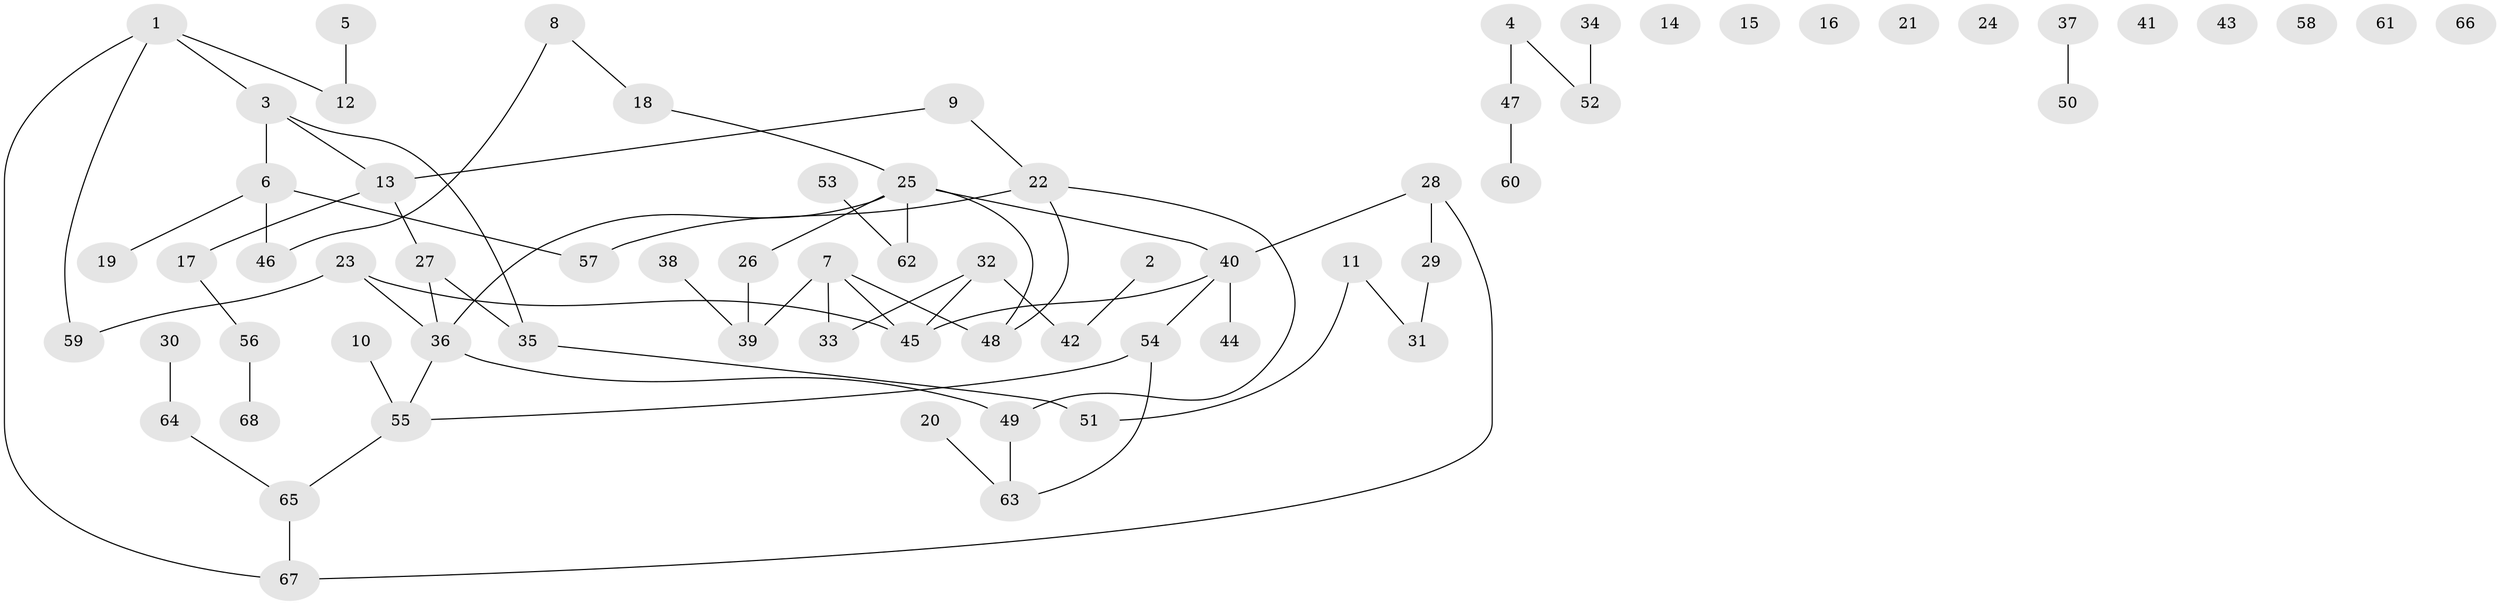 // coarse degree distribution, {1: 0.3235294117647059, 0: 0.29411764705882354, 3: 0.058823529411764705, 2: 0.17647058823529413, 5: 0.08823529411764706, 4: 0.058823529411764705}
// Generated by graph-tools (version 1.1) at 2025/42/03/04/25 21:42:27]
// undirected, 68 vertices, 70 edges
graph export_dot {
graph [start="1"]
  node [color=gray90,style=filled];
  1;
  2;
  3;
  4;
  5;
  6;
  7;
  8;
  9;
  10;
  11;
  12;
  13;
  14;
  15;
  16;
  17;
  18;
  19;
  20;
  21;
  22;
  23;
  24;
  25;
  26;
  27;
  28;
  29;
  30;
  31;
  32;
  33;
  34;
  35;
  36;
  37;
  38;
  39;
  40;
  41;
  42;
  43;
  44;
  45;
  46;
  47;
  48;
  49;
  50;
  51;
  52;
  53;
  54;
  55;
  56;
  57;
  58;
  59;
  60;
  61;
  62;
  63;
  64;
  65;
  66;
  67;
  68;
  1 -- 3;
  1 -- 12;
  1 -- 59;
  1 -- 67;
  2 -- 42;
  3 -- 6;
  3 -- 13;
  3 -- 35;
  4 -- 47;
  4 -- 52;
  5 -- 12;
  6 -- 19;
  6 -- 46;
  6 -- 57;
  7 -- 33;
  7 -- 39;
  7 -- 45;
  7 -- 48;
  8 -- 18;
  8 -- 46;
  9 -- 13;
  9 -- 22;
  10 -- 55;
  11 -- 31;
  11 -- 51;
  13 -- 17;
  13 -- 27;
  17 -- 56;
  18 -- 25;
  20 -- 63;
  22 -- 48;
  22 -- 49;
  22 -- 57;
  23 -- 36;
  23 -- 45;
  23 -- 59;
  25 -- 26;
  25 -- 36;
  25 -- 40;
  25 -- 48;
  25 -- 62;
  26 -- 39;
  27 -- 35;
  27 -- 36;
  28 -- 29;
  28 -- 40;
  28 -- 67;
  29 -- 31;
  30 -- 64;
  32 -- 33;
  32 -- 42;
  32 -- 45;
  34 -- 52;
  35 -- 51;
  36 -- 49;
  36 -- 55;
  37 -- 50;
  38 -- 39;
  40 -- 44;
  40 -- 45;
  40 -- 54;
  47 -- 60;
  49 -- 63;
  53 -- 62;
  54 -- 55;
  54 -- 63;
  55 -- 65;
  56 -- 68;
  64 -- 65;
  65 -- 67;
}
